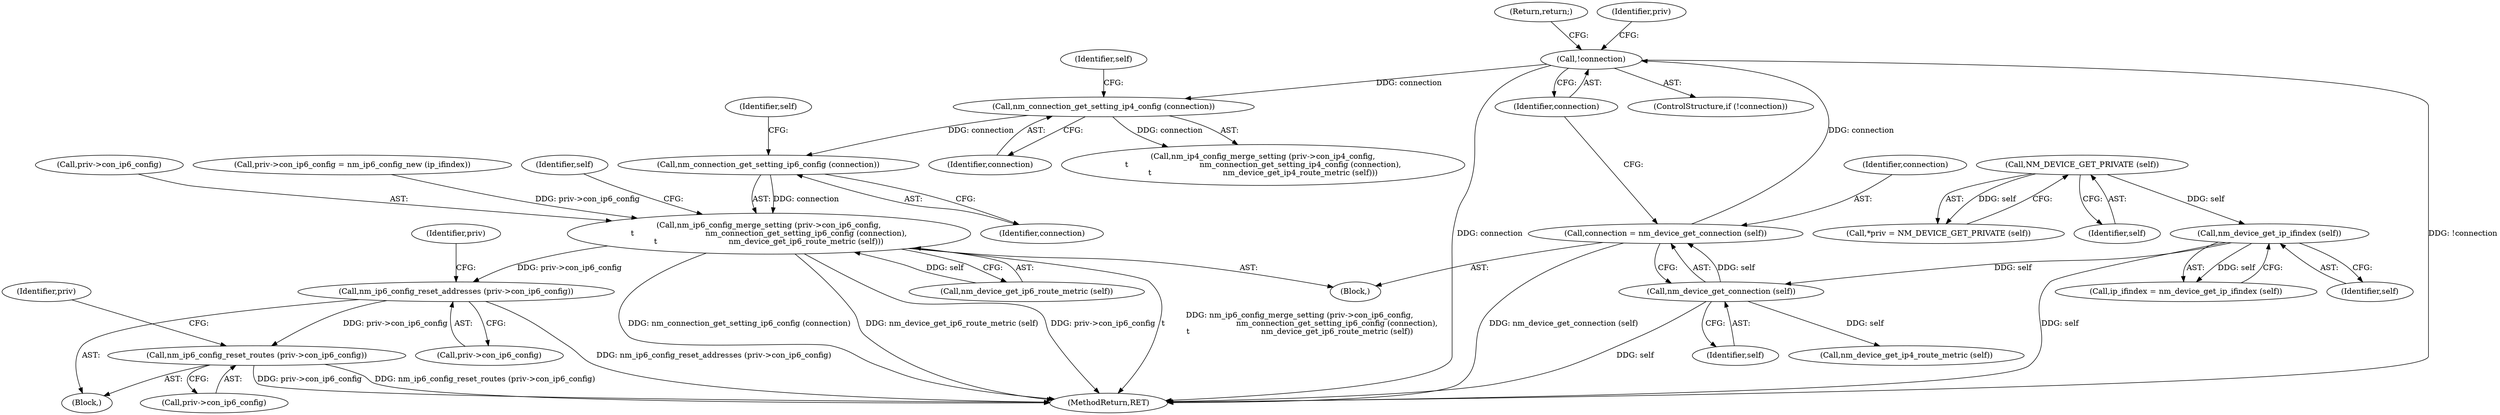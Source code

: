 digraph "0_NetworkManager_d5fc88e573fa58b93034b04d35a2454f5d28cad9@API" {
"1004663" [label="(Call,nm_connection_get_setting_ip6_config (connection))"];
"1004655" [label="(Call,nm_connection_get_setting_ip4_config (connection))"];
"1004636" [label="(Call,!connection)"];
"1004631" [label="(Call,connection = nm_device_get_connection (self))"];
"1004633" [label="(Call,nm_device_get_connection (self))"];
"1004611" [label="(Call,nm_device_get_ip_ifindex (self))"];
"1004606" [label="(Call,NM_DEVICE_GET_PRIVATE (self))"];
"1004659" [label="(Call,nm_ip6_config_merge_setting (priv->con_ip6_config,\n\t                             nm_connection_get_setting_ip6_config (connection),\n\t                             nm_device_get_ip6_route_metric (self)))"];
"1004679" [label="(Call,nm_ip6_config_reset_addresses (priv->con_ip6_config))"];
"1004683" [label="(Call,nm_ip6_config_reset_routes (priv->con_ip6_config))"];
"1004680" [label="(Call,priv->con_ip6_config)"];
"1004602" [label="(Block,)"];
"1004645" [label="(Call,priv->con_ip6_config = nm_ip6_config_new (ip_ifindex))"];
"1004631" [label="(Call,connection = nm_device_get_connection (self))"];
"1004656" [label="(Identifier,connection)"];
"1004635" [label="(ControlStructure,if (!connection))"];
"1004607" [label="(Identifier,self)"];
"1004638" [label="(Return,return;)"];
"1004634" [label="(Identifier,self)"];
"1004606" [label="(Call,NM_DEVICE_GET_PRIVATE (self))"];
"1004641" [label="(Identifier,priv)"];
"1004685" [label="(Identifier,priv)"];
"1004659" [label="(Call,nm_ip6_config_merge_setting (priv->con_ip6_config,\n\t                             nm_connection_get_setting_ip6_config (connection),\n\t                             nm_device_get_ip6_route_metric (self)))"];
"1004651" [label="(Call,nm_ip4_config_merge_setting (priv->con_ip4_config,\n\t                             nm_connection_get_setting_ip4_config (connection),\n\t                             nm_device_get_ip4_route_metric (self)))"];
"1004604" [label="(Call,*priv = NM_DEVICE_GET_PRIVATE (self))"];
"1004632" [label="(Identifier,connection)"];
"1004633" [label="(Call,nm_device_get_connection (self))"];
"1004655" [label="(Call,nm_connection_get_setting_ip4_config (connection))"];
"1004665" [label="(Call,nm_device_get_ip6_route_metric (self))"];
"1004657" [label="(Call,nm_device_get_ip4_route_metric (self))"];
"1004666" [label="(Identifier,self)"];
"1004636" [label="(Call,!connection)"];
"1004664" [label="(Identifier,connection)"];
"1004637" [label="(Identifier,connection)"];
"1004663" [label="(Call,nm_connection_get_setting_ip6_config (connection))"];
"1004669" [label="(Identifier,self)"];
"1004670" [label="(Block,)"];
"1004611" [label="(Call,nm_device_get_ip_ifindex (self))"];
"1004683" [label="(Call,nm_ip6_config_reset_routes (priv->con_ip6_config))"];
"1004660" [label="(Call,priv->con_ip6_config)"];
"1004684" [label="(Call,priv->con_ip6_config)"];
"1007368" [label="(MethodReturn,RET)"];
"1004609" [label="(Call,ip_ifindex = nm_device_get_ip_ifindex (self))"];
"1004658" [label="(Identifier,self)"];
"1004612" [label="(Identifier,self)"];
"1004679" [label="(Call,nm_ip6_config_reset_addresses (priv->con_ip6_config))"];
"1004690" [label="(Identifier,priv)"];
"1004663" -> "1004659"  [label="AST: "];
"1004663" -> "1004664"  [label="CFG: "];
"1004664" -> "1004663"  [label="AST: "];
"1004666" -> "1004663"  [label="CFG: "];
"1004663" -> "1004659"  [label="DDG: connection"];
"1004655" -> "1004663"  [label="DDG: connection"];
"1004655" -> "1004651"  [label="AST: "];
"1004655" -> "1004656"  [label="CFG: "];
"1004656" -> "1004655"  [label="AST: "];
"1004658" -> "1004655"  [label="CFG: "];
"1004655" -> "1004651"  [label="DDG: connection"];
"1004636" -> "1004655"  [label="DDG: connection"];
"1004636" -> "1004635"  [label="AST: "];
"1004636" -> "1004637"  [label="CFG: "];
"1004637" -> "1004636"  [label="AST: "];
"1004638" -> "1004636"  [label="CFG: "];
"1004641" -> "1004636"  [label="CFG: "];
"1004636" -> "1007368"  [label="DDG: !connection"];
"1004636" -> "1007368"  [label="DDG: connection"];
"1004631" -> "1004636"  [label="DDG: connection"];
"1004631" -> "1004602"  [label="AST: "];
"1004631" -> "1004633"  [label="CFG: "];
"1004632" -> "1004631"  [label="AST: "];
"1004633" -> "1004631"  [label="AST: "];
"1004637" -> "1004631"  [label="CFG: "];
"1004631" -> "1007368"  [label="DDG: nm_device_get_connection (self)"];
"1004633" -> "1004631"  [label="DDG: self"];
"1004633" -> "1004634"  [label="CFG: "];
"1004634" -> "1004633"  [label="AST: "];
"1004633" -> "1007368"  [label="DDG: self"];
"1004611" -> "1004633"  [label="DDG: self"];
"1004633" -> "1004657"  [label="DDG: self"];
"1004611" -> "1004609"  [label="AST: "];
"1004611" -> "1004612"  [label="CFG: "];
"1004612" -> "1004611"  [label="AST: "];
"1004609" -> "1004611"  [label="CFG: "];
"1004611" -> "1007368"  [label="DDG: self"];
"1004611" -> "1004609"  [label="DDG: self"];
"1004606" -> "1004611"  [label="DDG: self"];
"1004606" -> "1004604"  [label="AST: "];
"1004606" -> "1004607"  [label="CFG: "];
"1004607" -> "1004606"  [label="AST: "];
"1004604" -> "1004606"  [label="CFG: "];
"1004606" -> "1004604"  [label="DDG: self"];
"1004659" -> "1004602"  [label="AST: "];
"1004659" -> "1004665"  [label="CFG: "];
"1004660" -> "1004659"  [label="AST: "];
"1004665" -> "1004659"  [label="AST: "];
"1004669" -> "1004659"  [label="CFG: "];
"1004659" -> "1007368"  [label="DDG: nm_device_get_ip6_route_metric (self)"];
"1004659" -> "1007368"  [label="DDG: priv->con_ip6_config"];
"1004659" -> "1007368"  [label="DDG: nm_ip6_config_merge_setting (priv->con_ip6_config,\n\t                             nm_connection_get_setting_ip6_config (connection),\n\t                             nm_device_get_ip6_route_metric (self))"];
"1004659" -> "1007368"  [label="DDG: nm_connection_get_setting_ip6_config (connection)"];
"1004645" -> "1004659"  [label="DDG: priv->con_ip6_config"];
"1004665" -> "1004659"  [label="DDG: self"];
"1004659" -> "1004679"  [label="DDG: priv->con_ip6_config"];
"1004679" -> "1004670"  [label="AST: "];
"1004679" -> "1004680"  [label="CFG: "];
"1004680" -> "1004679"  [label="AST: "];
"1004685" -> "1004679"  [label="CFG: "];
"1004679" -> "1007368"  [label="DDG: nm_ip6_config_reset_addresses (priv->con_ip6_config)"];
"1004679" -> "1004683"  [label="DDG: priv->con_ip6_config"];
"1004683" -> "1004670"  [label="AST: "];
"1004683" -> "1004684"  [label="CFG: "];
"1004684" -> "1004683"  [label="AST: "];
"1004690" -> "1004683"  [label="CFG: "];
"1004683" -> "1007368"  [label="DDG: priv->con_ip6_config"];
"1004683" -> "1007368"  [label="DDG: nm_ip6_config_reset_routes (priv->con_ip6_config)"];
}
